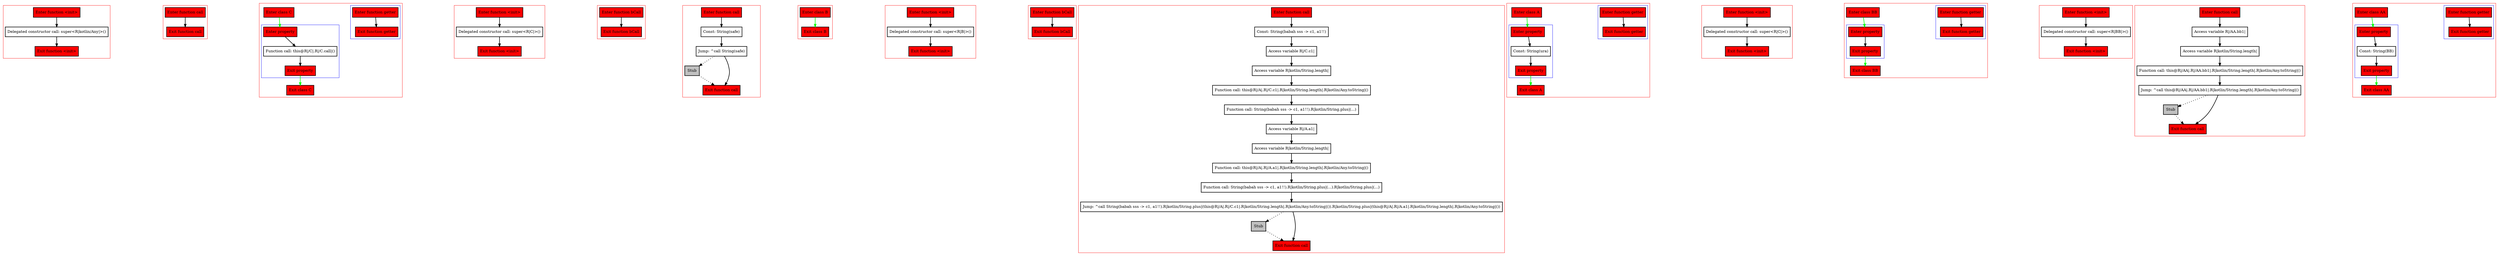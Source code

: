 digraph recursInher_kt {
    graph [nodesep=3]
    node [shape=box penwidth=2]
    edge [penwidth=2]

    subgraph cluster_0 {
        color=red
        0 [label="Enter function <init>" style="filled" fillcolor=red];
        2 [label="Delegated constructor call: super<R|kotlin/Any|>()"];
        1 [label="Exit function <init>" style="filled" fillcolor=red];
    }
    0 -> {2};
    2 -> {1};

    subgraph cluster_1 {
        color=red
        8 [label="Enter function call" style="filled" fillcolor=red];
        9 [label="Exit function call" style="filled" fillcolor=red];
    }
    8 -> {9};

    subgraph cluster_2 {
        color=red
        10 [label="Enter class C" style="filled" fillcolor=red];
        subgraph cluster_3 {
            color=blue
            3 [label="Enter function getter" style="filled" fillcolor=red];
            4 [label="Exit function getter" style="filled" fillcolor=red];
        }
        subgraph cluster_4 {
            color=blue
            5 [label="Enter property" style="filled" fillcolor=red];
            7 [label="Function call: this@R|/C|.R|/C.call|()"];
            6 [label="Exit property" style="filled" fillcolor=red];
        }
        11 [label="Exit class C" style="filled" fillcolor=red];
    }
    10 -> {5} [color=green];
    5 -> {7};
    6 -> {11} [color=green];
    7 -> {6};
    3 -> {4};

    subgraph cluster_5 {
        color=red
        12 [label="Enter function <init>" style="filled" fillcolor=red];
        14 [label="Delegated constructor call: super<R|C|>()"];
        13 [label="Exit function <init>" style="filled" fillcolor=red];
    }
    12 -> {14};
    14 -> {13};

    subgraph cluster_6 {
        color=red
        15 [label="Enter function bCall" style="filled" fillcolor=red];
        16 [label="Exit function bCall" style="filled" fillcolor=red];
    }
    15 -> {16};

    subgraph cluster_7 {
        color=red
        17 [label="Enter function call" style="filled" fillcolor=red];
        19 [label="Const: String(safe)"];
        20 [label="Jump: ^call String(safe)"];
        21 [label="Stub" style="filled" fillcolor=gray];
        18 [label="Exit function call" style="filled" fillcolor=red];
    }
    17 -> {19};
    19 -> {20};
    20 -> {18};
    20 -> {21} [style=dotted];
    21 -> {18} [style=dotted];

    subgraph cluster_8 {
        color=red
        22 [label="Enter class B" style="filled" fillcolor=red];
        23 [label="Exit class B" style="filled" fillcolor=red];
    }
    22 -> {23} [color=green];

    subgraph cluster_9 {
        color=red
        24 [label="Enter function <init>" style="filled" fillcolor=red];
        26 [label="Delegated constructor call: super<R|B|>()"];
        25 [label="Exit function <init>" style="filled" fillcolor=red];
    }
    24 -> {26};
    26 -> {25};

    subgraph cluster_10 {
        color=red
        32 [label="Enter function bCall" style="filled" fillcolor=red];
        33 [label="Exit function bCall" style="filled" fillcolor=red];
    }
    32 -> {33};

    subgraph cluster_11 {
        color=red
        34 [label="Enter function call" style="filled" fillcolor=red];
        36 [label="Const: String(babah sss -> c1, a1!!)"];
        37 [label="Access variable R|/C.c1|"];
        38 [label="Access variable R|kotlin/String.length|"];
        39 [label="Function call: this@R|/A|.R|/C.c1|.R|kotlin/String.length|.R|kotlin/Any.toString|()"];
        40 [label="Function call: String(babah sss -> c1, a1!!).R|kotlin/String.plus|(...)"];
        41 [label="Access variable R|/A.a1|"];
        42 [label="Access variable R|kotlin/String.length|"];
        43 [label="Function call: this@R|/A|.R|/A.a1|.R|kotlin/String.length|.R|kotlin/Any.toString|()"];
        44 [label="Function call: String(babah sss -> c1, a1!!).R|kotlin/String.plus|(...).R|kotlin/String.plus|(...)"];
        45 [label="Jump: ^call String(babah sss -> c1, a1!!).R|kotlin/String.plus|(this@R|/A|.R|/C.c1|.R|kotlin/String.length|.R|kotlin/Any.toString|()).R|kotlin/String.plus|(this@R|/A|.R|/A.a1|.R|kotlin/String.length|.R|kotlin/Any.toString|())"];
        46 [label="Stub" style="filled" fillcolor=gray];
        35 [label="Exit function call" style="filled" fillcolor=red];
    }
    34 -> {36};
    36 -> {37};
    37 -> {38};
    38 -> {39};
    39 -> {40};
    40 -> {41};
    41 -> {42};
    42 -> {43};
    43 -> {44};
    44 -> {45};
    45 -> {35};
    45 -> {46} [style=dotted];
    46 -> {35} [style=dotted];

    subgraph cluster_12 {
        color=red
        47 [label="Enter class A" style="filled" fillcolor=red];
        subgraph cluster_13 {
            color=blue
            27 [label="Enter function getter" style="filled" fillcolor=red];
            28 [label="Exit function getter" style="filled" fillcolor=red];
        }
        subgraph cluster_14 {
            color=blue
            29 [label="Enter property" style="filled" fillcolor=red];
            31 [label="Const: String(ura)"];
            30 [label="Exit property" style="filled" fillcolor=red];
        }
        48 [label="Exit class A" style="filled" fillcolor=red];
    }
    47 -> {29} [color=green];
    29 -> {31};
    30 -> {48} [color=green];
    31 -> {30};
    27 -> {28};

    subgraph cluster_15 {
        color=red
        49 [label="Enter function <init>" style="filled" fillcolor=red];
        51 [label="Delegated constructor call: super<R|C|>()"];
        50 [label="Exit function <init>" style="filled" fillcolor=red];
    }
    49 -> {51};
    51 -> {50};

    subgraph cluster_16 {
        color=red
        56 [label="Enter class BB" style="filled" fillcolor=red];
        subgraph cluster_17 {
            color=blue
            52 [label="Enter function getter" style="filled" fillcolor=red];
            53 [label="Exit function getter" style="filled" fillcolor=red];
        }
        subgraph cluster_18 {
            color=blue
            54 [label="Enter property" style="filled" fillcolor=red];
            55 [label="Exit property" style="filled" fillcolor=red];
        }
        57 [label="Exit class BB" style="filled" fillcolor=red];
    }
    56 -> {54} [color=green];
    54 -> {55};
    55 -> {57} [color=green];
    52 -> {53};

    subgraph cluster_19 {
        color=red
        58 [label="Enter function <init>" style="filled" fillcolor=red];
        60 [label="Delegated constructor call: super<R|BB|>()"];
        59 [label="Exit function <init>" style="filled" fillcolor=red];
    }
    58 -> {60};
    60 -> {59};

    subgraph cluster_20 {
        color=red
        66 [label="Enter function call" style="filled" fillcolor=red];
        68 [label="Access variable R|/AA.bb1|"];
        69 [label="Access variable R|kotlin/String.length|"];
        70 [label="Function call: this@R|/AA|.R|/AA.bb1|.R|kotlin/String.length|.R|kotlin/Any.toString|()"];
        71 [label="Jump: ^call this@R|/AA|.R|/AA.bb1|.R|kotlin/String.length|.R|kotlin/Any.toString|()"];
        72 [label="Stub" style="filled" fillcolor=gray];
        67 [label="Exit function call" style="filled" fillcolor=red];
    }
    66 -> {68};
    68 -> {69};
    69 -> {70};
    70 -> {71};
    71 -> {67};
    71 -> {72} [style=dotted];
    72 -> {67} [style=dotted];

    subgraph cluster_21 {
        color=red
        73 [label="Enter class AA" style="filled" fillcolor=red];
        subgraph cluster_22 {
            color=blue
            61 [label="Enter function getter" style="filled" fillcolor=red];
            62 [label="Exit function getter" style="filled" fillcolor=red];
        }
        subgraph cluster_23 {
            color=blue
            63 [label="Enter property" style="filled" fillcolor=red];
            65 [label="Const: String(BB)"];
            64 [label="Exit property" style="filled" fillcolor=red];
        }
        74 [label="Exit class AA" style="filled" fillcolor=red];
    }
    73 -> {63} [color=green];
    63 -> {65};
    64 -> {74} [color=green];
    65 -> {64};
    61 -> {62};

}
